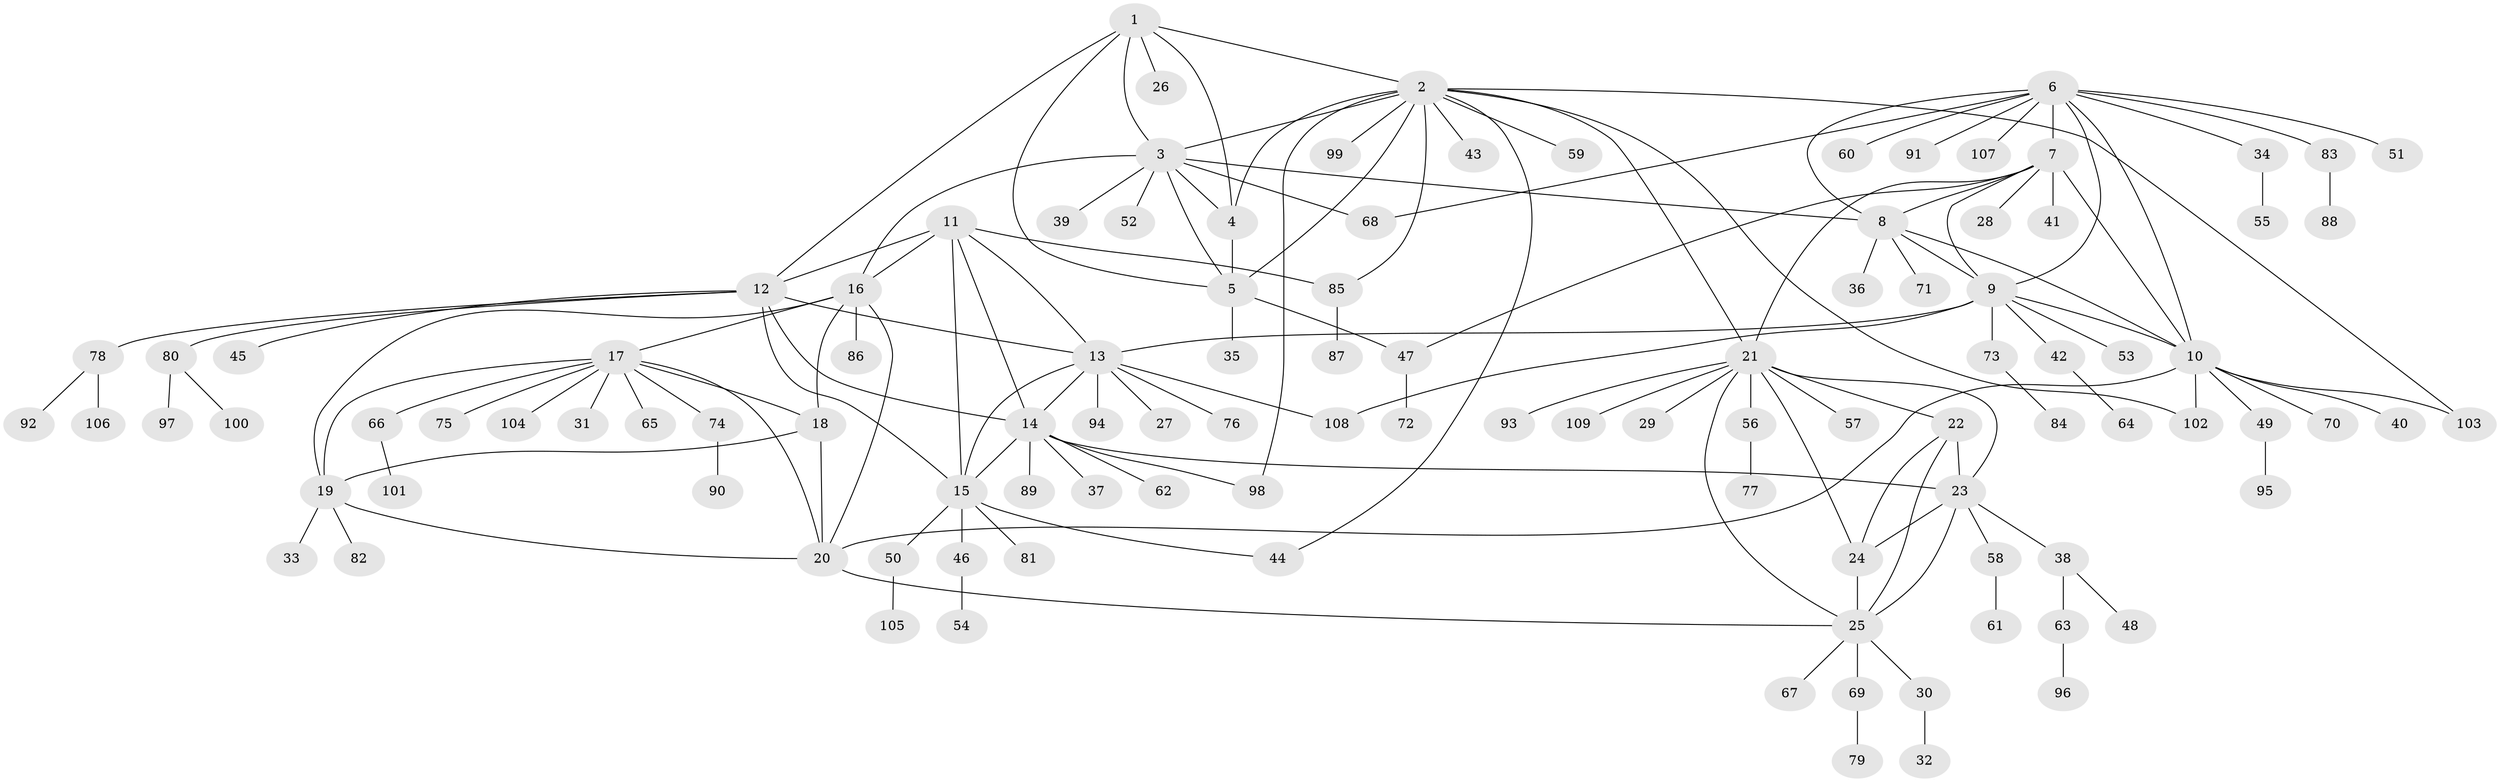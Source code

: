 // coarse degree distribution, {5: 0.04, 12: 0.013333333333333334, 9: 0.02666666666666667, 4: 0.02666666666666667, 14: 0.013333333333333334, 11: 0.013333333333333334, 10: 0.013333333333333334, 6: 0.02666666666666667, 7: 0.04, 8: 0.02666666666666667, 3: 0.02666666666666667, 1: 0.6, 2: 0.13333333333333333}
// Generated by graph-tools (version 1.1) at 2025/24/03/03/25 07:24:11]
// undirected, 109 vertices, 152 edges
graph export_dot {
graph [start="1"]
  node [color=gray90,style=filled];
  1;
  2;
  3;
  4;
  5;
  6;
  7;
  8;
  9;
  10;
  11;
  12;
  13;
  14;
  15;
  16;
  17;
  18;
  19;
  20;
  21;
  22;
  23;
  24;
  25;
  26;
  27;
  28;
  29;
  30;
  31;
  32;
  33;
  34;
  35;
  36;
  37;
  38;
  39;
  40;
  41;
  42;
  43;
  44;
  45;
  46;
  47;
  48;
  49;
  50;
  51;
  52;
  53;
  54;
  55;
  56;
  57;
  58;
  59;
  60;
  61;
  62;
  63;
  64;
  65;
  66;
  67;
  68;
  69;
  70;
  71;
  72;
  73;
  74;
  75;
  76;
  77;
  78;
  79;
  80;
  81;
  82;
  83;
  84;
  85;
  86;
  87;
  88;
  89;
  90;
  91;
  92;
  93;
  94;
  95;
  96;
  97;
  98;
  99;
  100;
  101;
  102;
  103;
  104;
  105;
  106;
  107;
  108;
  109;
  1 -- 2;
  1 -- 3;
  1 -- 4;
  1 -- 5;
  1 -- 12;
  1 -- 26;
  2 -- 3;
  2 -- 4;
  2 -- 5;
  2 -- 21;
  2 -- 43;
  2 -- 44;
  2 -- 59;
  2 -- 85;
  2 -- 98;
  2 -- 99;
  2 -- 102;
  2 -- 103;
  3 -- 4;
  3 -- 5;
  3 -- 8;
  3 -- 16;
  3 -- 39;
  3 -- 52;
  3 -- 68;
  4 -- 5;
  5 -- 35;
  5 -- 47;
  6 -- 7;
  6 -- 8;
  6 -- 9;
  6 -- 10;
  6 -- 34;
  6 -- 51;
  6 -- 60;
  6 -- 68;
  6 -- 83;
  6 -- 91;
  6 -- 107;
  7 -- 8;
  7 -- 9;
  7 -- 10;
  7 -- 21;
  7 -- 28;
  7 -- 41;
  7 -- 47;
  8 -- 9;
  8 -- 10;
  8 -- 36;
  8 -- 71;
  9 -- 10;
  9 -- 13;
  9 -- 42;
  9 -- 53;
  9 -- 73;
  9 -- 108;
  10 -- 20;
  10 -- 40;
  10 -- 49;
  10 -- 70;
  10 -- 102;
  10 -- 103;
  11 -- 12;
  11 -- 13;
  11 -- 14;
  11 -- 15;
  11 -- 16;
  11 -- 85;
  12 -- 13;
  12 -- 14;
  12 -- 15;
  12 -- 45;
  12 -- 78;
  12 -- 80;
  13 -- 14;
  13 -- 15;
  13 -- 27;
  13 -- 76;
  13 -- 94;
  13 -- 108;
  14 -- 15;
  14 -- 23;
  14 -- 37;
  14 -- 62;
  14 -- 89;
  14 -- 98;
  15 -- 44;
  15 -- 46;
  15 -- 50;
  15 -- 81;
  16 -- 17;
  16 -- 18;
  16 -- 19;
  16 -- 20;
  16 -- 86;
  17 -- 18;
  17 -- 19;
  17 -- 20;
  17 -- 31;
  17 -- 65;
  17 -- 66;
  17 -- 74;
  17 -- 75;
  17 -- 104;
  18 -- 19;
  18 -- 20;
  19 -- 20;
  19 -- 33;
  19 -- 82;
  20 -- 25;
  21 -- 22;
  21 -- 23;
  21 -- 24;
  21 -- 25;
  21 -- 29;
  21 -- 56;
  21 -- 57;
  21 -- 93;
  21 -- 109;
  22 -- 23;
  22 -- 24;
  22 -- 25;
  23 -- 24;
  23 -- 25;
  23 -- 38;
  23 -- 58;
  24 -- 25;
  25 -- 30;
  25 -- 67;
  25 -- 69;
  30 -- 32;
  34 -- 55;
  38 -- 48;
  38 -- 63;
  42 -- 64;
  46 -- 54;
  47 -- 72;
  49 -- 95;
  50 -- 105;
  56 -- 77;
  58 -- 61;
  63 -- 96;
  66 -- 101;
  69 -- 79;
  73 -- 84;
  74 -- 90;
  78 -- 92;
  78 -- 106;
  80 -- 97;
  80 -- 100;
  83 -- 88;
  85 -- 87;
}
